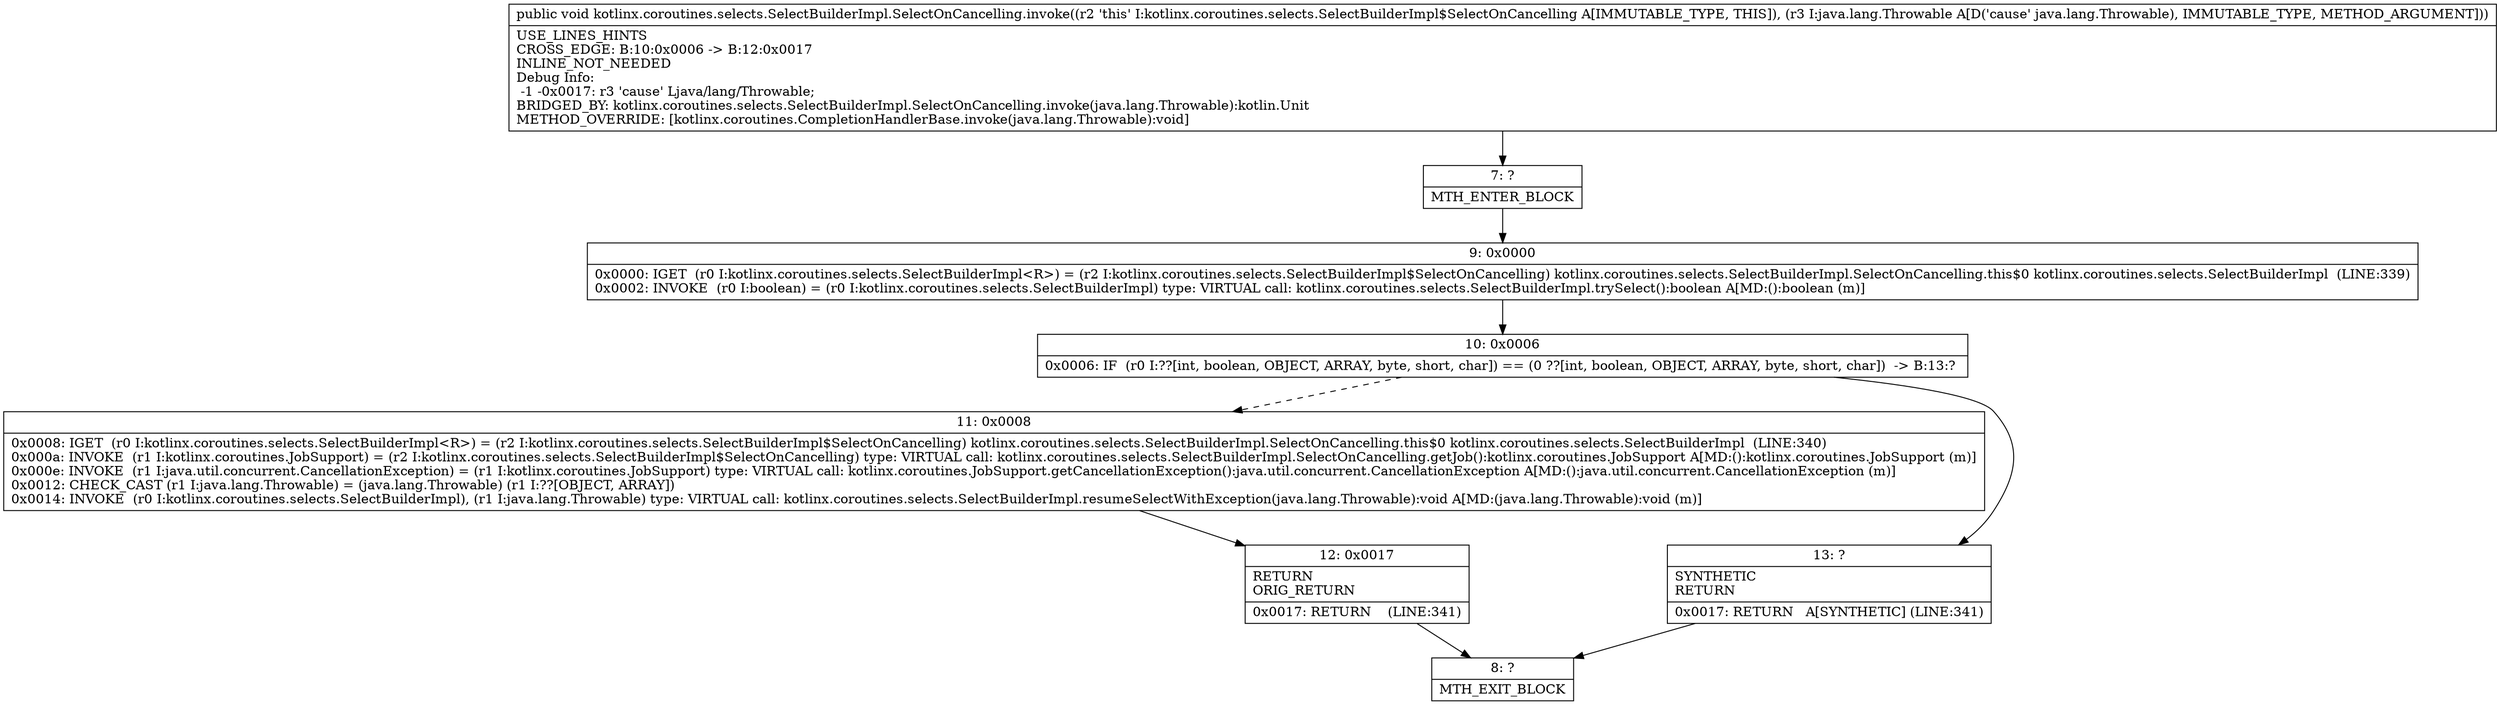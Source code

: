 digraph "CFG forkotlinx.coroutines.selects.SelectBuilderImpl.SelectOnCancelling.invoke(Ljava\/lang\/Throwable;)V" {
Node_7 [shape=record,label="{7\:\ ?|MTH_ENTER_BLOCK\l}"];
Node_9 [shape=record,label="{9\:\ 0x0000|0x0000: IGET  (r0 I:kotlinx.coroutines.selects.SelectBuilderImpl\<R\>) = (r2 I:kotlinx.coroutines.selects.SelectBuilderImpl$SelectOnCancelling) kotlinx.coroutines.selects.SelectBuilderImpl.SelectOnCancelling.this$0 kotlinx.coroutines.selects.SelectBuilderImpl  (LINE:339)\l0x0002: INVOKE  (r0 I:boolean) = (r0 I:kotlinx.coroutines.selects.SelectBuilderImpl) type: VIRTUAL call: kotlinx.coroutines.selects.SelectBuilderImpl.trySelect():boolean A[MD:():boolean (m)]\l}"];
Node_10 [shape=record,label="{10\:\ 0x0006|0x0006: IF  (r0 I:??[int, boolean, OBJECT, ARRAY, byte, short, char]) == (0 ??[int, boolean, OBJECT, ARRAY, byte, short, char])  \-\> B:13:? \l}"];
Node_11 [shape=record,label="{11\:\ 0x0008|0x0008: IGET  (r0 I:kotlinx.coroutines.selects.SelectBuilderImpl\<R\>) = (r2 I:kotlinx.coroutines.selects.SelectBuilderImpl$SelectOnCancelling) kotlinx.coroutines.selects.SelectBuilderImpl.SelectOnCancelling.this$0 kotlinx.coroutines.selects.SelectBuilderImpl  (LINE:340)\l0x000a: INVOKE  (r1 I:kotlinx.coroutines.JobSupport) = (r2 I:kotlinx.coroutines.selects.SelectBuilderImpl$SelectOnCancelling) type: VIRTUAL call: kotlinx.coroutines.selects.SelectBuilderImpl.SelectOnCancelling.getJob():kotlinx.coroutines.JobSupport A[MD:():kotlinx.coroutines.JobSupport (m)]\l0x000e: INVOKE  (r1 I:java.util.concurrent.CancellationException) = (r1 I:kotlinx.coroutines.JobSupport) type: VIRTUAL call: kotlinx.coroutines.JobSupport.getCancellationException():java.util.concurrent.CancellationException A[MD:():java.util.concurrent.CancellationException (m)]\l0x0012: CHECK_CAST (r1 I:java.lang.Throwable) = (java.lang.Throwable) (r1 I:??[OBJECT, ARRAY]) \l0x0014: INVOKE  (r0 I:kotlinx.coroutines.selects.SelectBuilderImpl), (r1 I:java.lang.Throwable) type: VIRTUAL call: kotlinx.coroutines.selects.SelectBuilderImpl.resumeSelectWithException(java.lang.Throwable):void A[MD:(java.lang.Throwable):void (m)]\l}"];
Node_12 [shape=record,label="{12\:\ 0x0017|RETURN\lORIG_RETURN\l|0x0017: RETURN    (LINE:341)\l}"];
Node_8 [shape=record,label="{8\:\ ?|MTH_EXIT_BLOCK\l}"];
Node_13 [shape=record,label="{13\:\ ?|SYNTHETIC\lRETURN\l|0x0017: RETURN   A[SYNTHETIC] (LINE:341)\l}"];
MethodNode[shape=record,label="{public void kotlinx.coroutines.selects.SelectBuilderImpl.SelectOnCancelling.invoke((r2 'this' I:kotlinx.coroutines.selects.SelectBuilderImpl$SelectOnCancelling A[IMMUTABLE_TYPE, THIS]), (r3 I:java.lang.Throwable A[D('cause' java.lang.Throwable), IMMUTABLE_TYPE, METHOD_ARGUMENT]))  | USE_LINES_HINTS\lCROSS_EDGE: B:10:0x0006 \-\> B:12:0x0017\lINLINE_NOT_NEEDED\lDebug Info:\l  \-1 \-0x0017: r3 'cause' Ljava\/lang\/Throwable;\lBRIDGED_BY: kotlinx.coroutines.selects.SelectBuilderImpl.SelectOnCancelling.invoke(java.lang.Throwable):kotlin.Unit\lMETHOD_OVERRIDE: [kotlinx.coroutines.CompletionHandlerBase.invoke(java.lang.Throwable):void]\l}"];
MethodNode -> Node_7;Node_7 -> Node_9;
Node_9 -> Node_10;
Node_10 -> Node_11[style=dashed];
Node_10 -> Node_13;
Node_11 -> Node_12;
Node_12 -> Node_8;
Node_13 -> Node_8;
}

